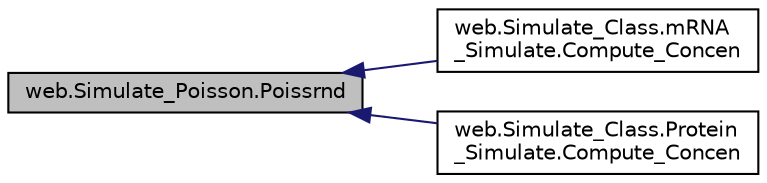 digraph "web.Simulate_Poisson.Poissrnd"
{
  edge [fontname="Helvetica",fontsize="10",labelfontname="Helvetica",labelfontsize="10"];
  node [fontname="Helvetica",fontsize="10",shape=record];
  rankdir="LR";
  Node1 [label="web.Simulate_Poisson.Poissrnd",height=0.2,width=0.4,color="black", fillcolor="grey75", style="filled" fontcolor="black"];
  Node1 -> Node2 [dir="back",color="midnightblue",fontsize="10",style="solid",fontname="Helvetica"];
  Node2 [label="web.Simulate_Class.mRNA\l_Simulate.Compute_Concen",height=0.2,width=0.4,color="black", fillcolor="white", style="filled",URL="$classweb_1_1_simulate___class_1_1m_r_n_a___simulate.html#ab96aa173aa7a27b60a60c3cddc05b41b"];
  Node1 -> Node3 [dir="back",color="midnightblue",fontsize="10",style="solid",fontname="Helvetica"];
  Node3 [label="web.Simulate_Class.Protein\l_Simulate.Compute_Concen",height=0.2,width=0.4,color="black", fillcolor="white", style="filled",URL="$classweb_1_1_simulate___class_1_1_protein___simulate.html#ac7de7384d587c3bc575e762ad40d8446"];
}
